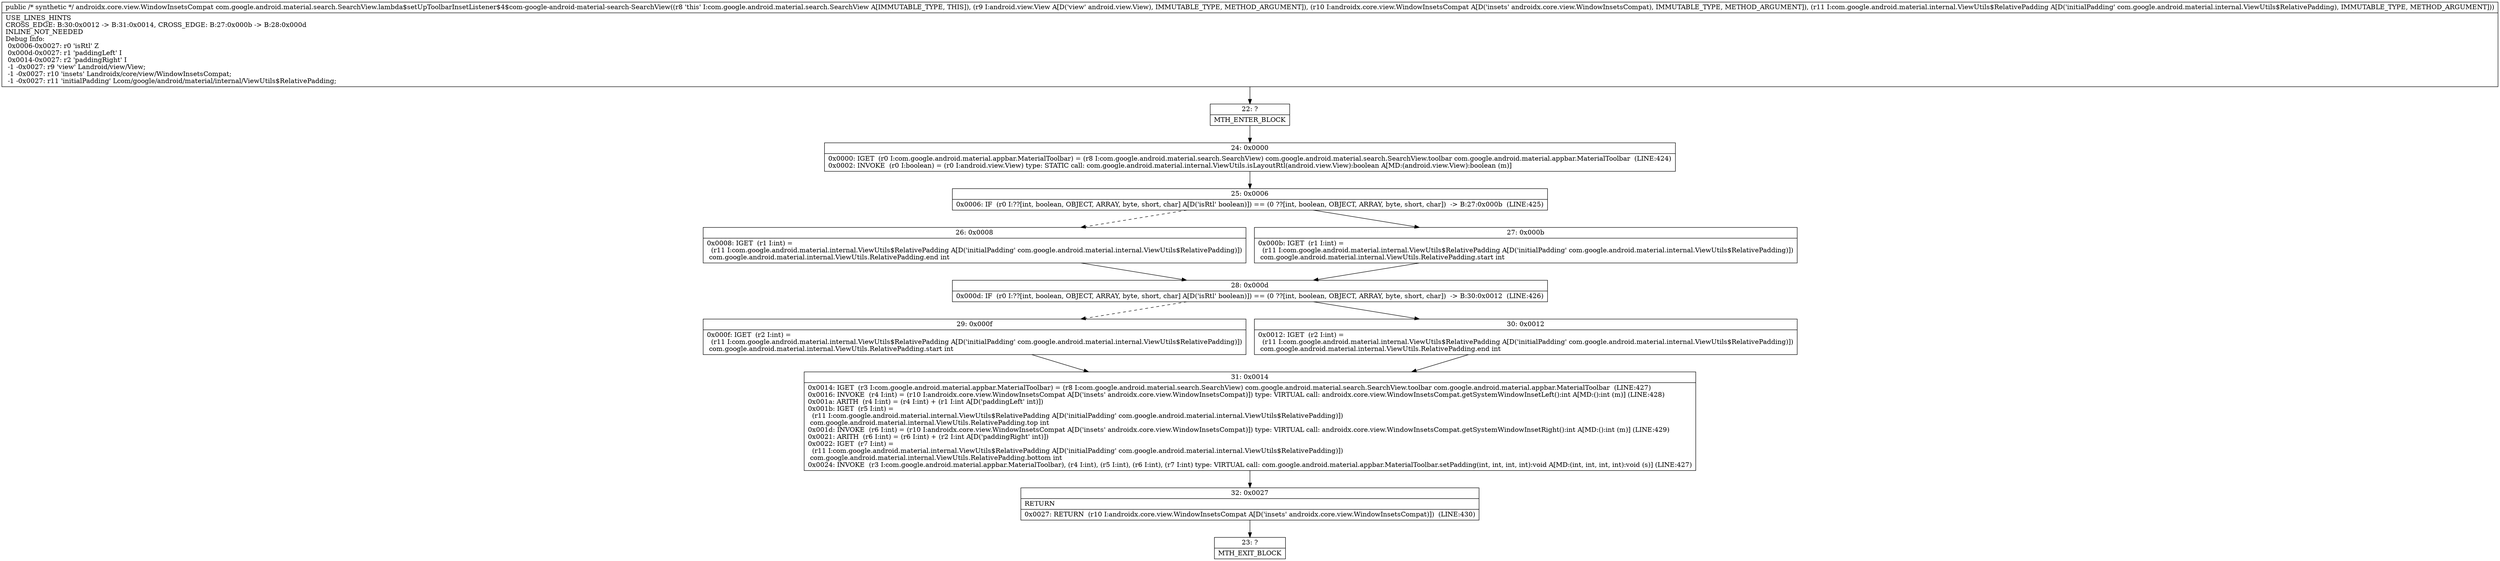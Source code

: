 digraph "CFG forcom.google.android.material.search.SearchView.lambda$setUpToolbarInsetListener$4$com\-google\-android\-material\-search\-SearchView(Landroid\/view\/View;Landroidx\/core\/view\/WindowInsetsCompat;Lcom\/google\/android\/material\/internal\/ViewUtils$RelativePadding;)Landroidx\/core\/view\/WindowInsetsCompat;" {
Node_22 [shape=record,label="{22\:\ ?|MTH_ENTER_BLOCK\l}"];
Node_24 [shape=record,label="{24\:\ 0x0000|0x0000: IGET  (r0 I:com.google.android.material.appbar.MaterialToolbar) = (r8 I:com.google.android.material.search.SearchView) com.google.android.material.search.SearchView.toolbar com.google.android.material.appbar.MaterialToolbar  (LINE:424)\l0x0002: INVOKE  (r0 I:boolean) = (r0 I:android.view.View) type: STATIC call: com.google.android.material.internal.ViewUtils.isLayoutRtl(android.view.View):boolean A[MD:(android.view.View):boolean (m)]\l}"];
Node_25 [shape=record,label="{25\:\ 0x0006|0x0006: IF  (r0 I:??[int, boolean, OBJECT, ARRAY, byte, short, char] A[D('isRtl' boolean)]) == (0 ??[int, boolean, OBJECT, ARRAY, byte, short, char])  \-\> B:27:0x000b  (LINE:425)\l}"];
Node_26 [shape=record,label="{26\:\ 0x0008|0x0008: IGET  (r1 I:int) = \l  (r11 I:com.google.android.material.internal.ViewUtils$RelativePadding A[D('initialPadding' com.google.android.material.internal.ViewUtils$RelativePadding)])\l com.google.android.material.internal.ViewUtils.RelativePadding.end int \l}"];
Node_28 [shape=record,label="{28\:\ 0x000d|0x000d: IF  (r0 I:??[int, boolean, OBJECT, ARRAY, byte, short, char] A[D('isRtl' boolean)]) == (0 ??[int, boolean, OBJECT, ARRAY, byte, short, char])  \-\> B:30:0x0012  (LINE:426)\l}"];
Node_29 [shape=record,label="{29\:\ 0x000f|0x000f: IGET  (r2 I:int) = \l  (r11 I:com.google.android.material.internal.ViewUtils$RelativePadding A[D('initialPadding' com.google.android.material.internal.ViewUtils$RelativePadding)])\l com.google.android.material.internal.ViewUtils.RelativePadding.start int \l}"];
Node_31 [shape=record,label="{31\:\ 0x0014|0x0014: IGET  (r3 I:com.google.android.material.appbar.MaterialToolbar) = (r8 I:com.google.android.material.search.SearchView) com.google.android.material.search.SearchView.toolbar com.google.android.material.appbar.MaterialToolbar  (LINE:427)\l0x0016: INVOKE  (r4 I:int) = (r10 I:androidx.core.view.WindowInsetsCompat A[D('insets' androidx.core.view.WindowInsetsCompat)]) type: VIRTUAL call: androidx.core.view.WindowInsetsCompat.getSystemWindowInsetLeft():int A[MD:():int (m)] (LINE:428)\l0x001a: ARITH  (r4 I:int) = (r4 I:int) + (r1 I:int A[D('paddingLeft' int)]) \l0x001b: IGET  (r5 I:int) = \l  (r11 I:com.google.android.material.internal.ViewUtils$RelativePadding A[D('initialPadding' com.google.android.material.internal.ViewUtils$RelativePadding)])\l com.google.android.material.internal.ViewUtils.RelativePadding.top int \l0x001d: INVOKE  (r6 I:int) = (r10 I:androidx.core.view.WindowInsetsCompat A[D('insets' androidx.core.view.WindowInsetsCompat)]) type: VIRTUAL call: androidx.core.view.WindowInsetsCompat.getSystemWindowInsetRight():int A[MD:():int (m)] (LINE:429)\l0x0021: ARITH  (r6 I:int) = (r6 I:int) + (r2 I:int A[D('paddingRight' int)]) \l0x0022: IGET  (r7 I:int) = \l  (r11 I:com.google.android.material.internal.ViewUtils$RelativePadding A[D('initialPadding' com.google.android.material.internal.ViewUtils$RelativePadding)])\l com.google.android.material.internal.ViewUtils.RelativePadding.bottom int \l0x0024: INVOKE  (r3 I:com.google.android.material.appbar.MaterialToolbar), (r4 I:int), (r5 I:int), (r6 I:int), (r7 I:int) type: VIRTUAL call: com.google.android.material.appbar.MaterialToolbar.setPadding(int, int, int, int):void A[MD:(int, int, int, int):void (s)] (LINE:427)\l}"];
Node_32 [shape=record,label="{32\:\ 0x0027|RETURN\l|0x0027: RETURN  (r10 I:androidx.core.view.WindowInsetsCompat A[D('insets' androidx.core.view.WindowInsetsCompat)])  (LINE:430)\l}"];
Node_23 [shape=record,label="{23\:\ ?|MTH_EXIT_BLOCK\l}"];
Node_30 [shape=record,label="{30\:\ 0x0012|0x0012: IGET  (r2 I:int) = \l  (r11 I:com.google.android.material.internal.ViewUtils$RelativePadding A[D('initialPadding' com.google.android.material.internal.ViewUtils$RelativePadding)])\l com.google.android.material.internal.ViewUtils.RelativePadding.end int \l}"];
Node_27 [shape=record,label="{27\:\ 0x000b|0x000b: IGET  (r1 I:int) = \l  (r11 I:com.google.android.material.internal.ViewUtils$RelativePadding A[D('initialPadding' com.google.android.material.internal.ViewUtils$RelativePadding)])\l com.google.android.material.internal.ViewUtils.RelativePadding.start int \l}"];
MethodNode[shape=record,label="{public \/* synthetic *\/ androidx.core.view.WindowInsetsCompat com.google.android.material.search.SearchView.lambda$setUpToolbarInsetListener$4$com\-google\-android\-material\-search\-SearchView((r8 'this' I:com.google.android.material.search.SearchView A[IMMUTABLE_TYPE, THIS]), (r9 I:android.view.View A[D('view' android.view.View), IMMUTABLE_TYPE, METHOD_ARGUMENT]), (r10 I:androidx.core.view.WindowInsetsCompat A[D('insets' androidx.core.view.WindowInsetsCompat), IMMUTABLE_TYPE, METHOD_ARGUMENT]), (r11 I:com.google.android.material.internal.ViewUtils$RelativePadding A[D('initialPadding' com.google.android.material.internal.ViewUtils$RelativePadding), IMMUTABLE_TYPE, METHOD_ARGUMENT]))  | USE_LINES_HINTS\lCROSS_EDGE: B:30:0x0012 \-\> B:31:0x0014, CROSS_EDGE: B:27:0x000b \-\> B:28:0x000d\lINLINE_NOT_NEEDED\lDebug Info:\l  0x0006\-0x0027: r0 'isRtl' Z\l  0x000d\-0x0027: r1 'paddingLeft' I\l  0x0014\-0x0027: r2 'paddingRight' I\l  \-1 \-0x0027: r9 'view' Landroid\/view\/View;\l  \-1 \-0x0027: r10 'insets' Landroidx\/core\/view\/WindowInsetsCompat;\l  \-1 \-0x0027: r11 'initialPadding' Lcom\/google\/android\/material\/internal\/ViewUtils$RelativePadding;\l}"];
MethodNode -> Node_22;Node_22 -> Node_24;
Node_24 -> Node_25;
Node_25 -> Node_26[style=dashed];
Node_25 -> Node_27;
Node_26 -> Node_28;
Node_28 -> Node_29[style=dashed];
Node_28 -> Node_30;
Node_29 -> Node_31;
Node_31 -> Node_32;
Node_32 -> Node_23;
Node_30 -> Node_31;
Node_27 -> Node_28;
}

